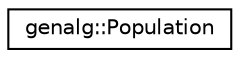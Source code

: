digraph "Graphical Class Hierarchy"
{
 // LATEX_PDF_SIZE
  edge [fontname="Helvetica",fontsize="10",labelfontname="Helvetica",labelfontsize="10"];
  node [fontname="Helvetica",fontsize="10",shape=record];
  rankdir="LR";
  Node0 [label="genalg::Population",height=0.2,width=0.4,color="black", fillcolor="white", style="filled",URL="$classgenalg_1_1Population.html",tooltip="Population."];
}
